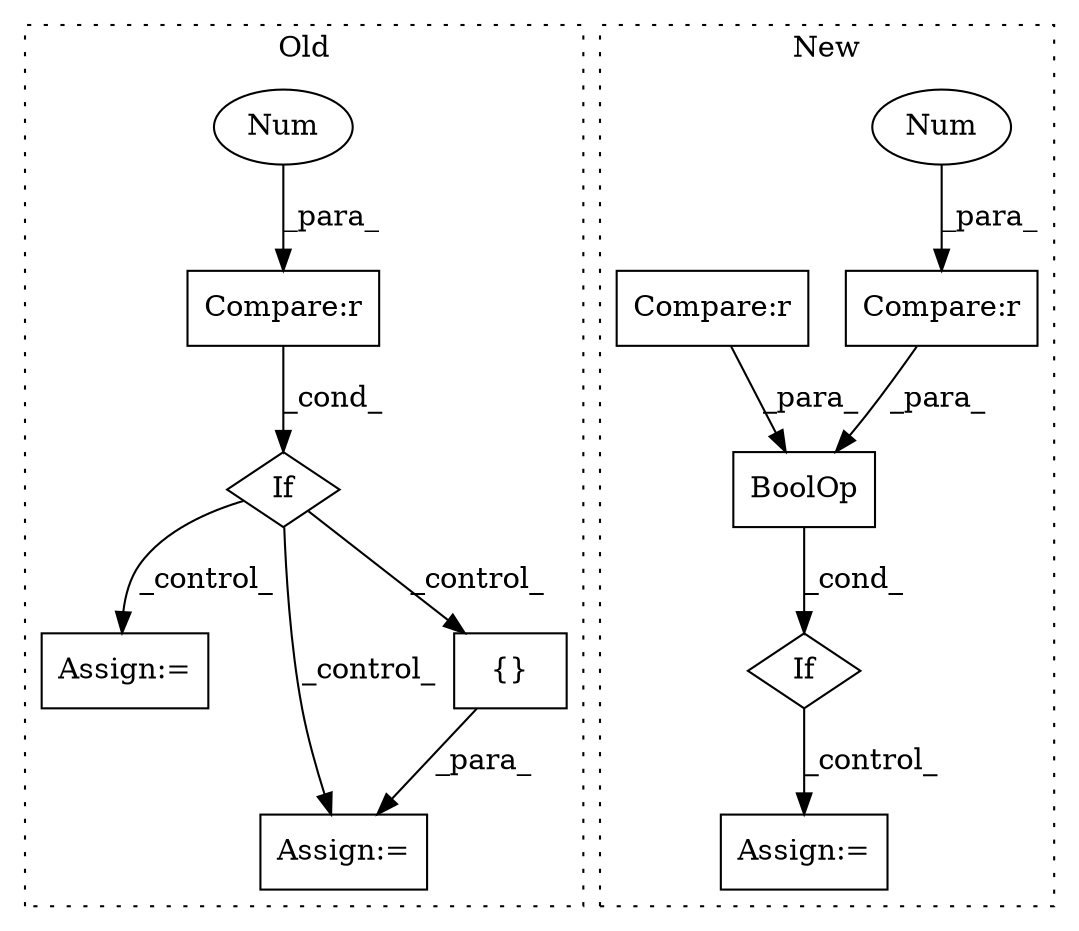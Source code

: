 digraph G {
subgraph cluster0 {
1 [label="If" a="96" s="7707" l="3" shape="diamond"];
6 [label="Assign:=" a="68" s="7873" l="3" shape="box"];
7 [label="Compare:r" a="40" s="7710" l="16" shape="box"];
10 [label="Assign:=" a="68" s="7741" l="3" shape="box"];
11 [label="Num" a="76" s="7725" l="1" shape="ellipse"];
12 [label="{}" a="59" s="7744,7746" l="1,0" shape="box"];
label = "Old";
style="dotted";
}
subgraph cluster1 {
2 [label="BoolOp" a="72" s="9404" l="40" shape="box"];
3 [label="Compare:r" a="40" s="9404" l="17" shape="box"];
4 [label="If" a="96" s="9401" l="3" shape="diamond"];
5 [label="Assign:=" a="68" s="9464" l="3" shape="box"];
8 [label="Num" a="76" s="9420" l="1" shape="ellipse"];
9 [label="Compare:r" a="40" s="9426" l="18" shape="box"];
label = "New";
style="dotted";
}
1 -> 10 [label="_control_"];
1 -> 12 [label="_control_"];
1 -> 6 [label="_control_"];
2 -> 4 [label="_cond_"];
3 -> 2 [label="_para_"];
4 -> 5 [label="_control_"];
7 -> 1 [label="_cond_"];
8 -> 3 [label="_para_"];
9 -> 2 [label="_para_"];
11 -> 7 [label="_para_"];
12 -> 10 [label="_para_"];
}